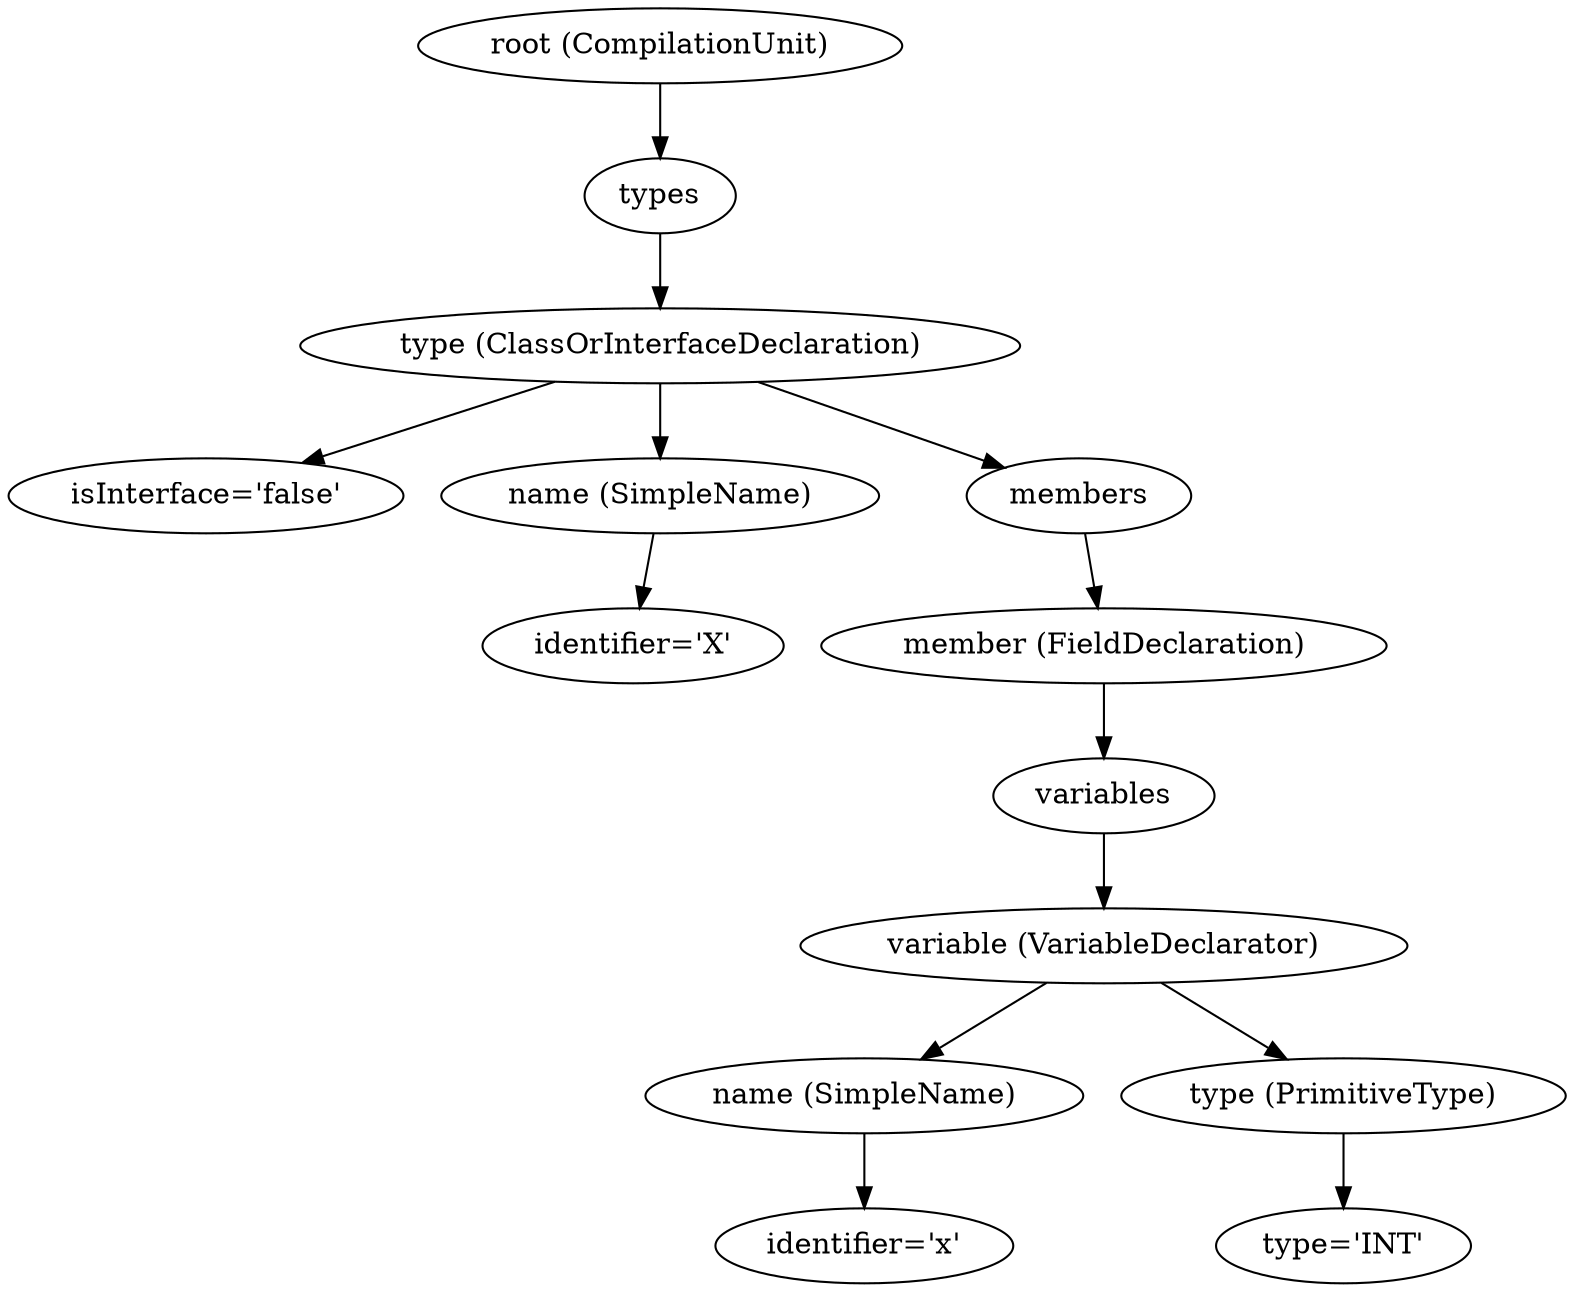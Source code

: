 digraph {
n0 [label="root (CompilationUnit)"];
n1 [label="types"];
n0 -> n1;
n2 [label="type (ClassOrInterfaceDeclaration)"];
n1 -> n2;
n3 [label="isInterface='false'"];
n2 -> n3;
n4 [label="name (SimpleName)"];
n2 -> n4;
n5 [label="identifier='X'"];
n4 -> n5;
n6 [label="members"];
n2 -> n6;
n7 [label="member (FieldDeclaration)"];
n6 -> n7;
n8 [label="variables"];
n7 -> n8;
n9 [label="variable (VariableDeclarator)"];
n8 -> n9;
n10 [label="name (SimpleName)"];
n9 -> n10;
n11 [label="identifier='x'"];
n10 -> n11;
n12 [label="type (PrimitiveType)"];
n9 -> n12;
n13 [label="type='INT'"];
n12 -> n13;
}